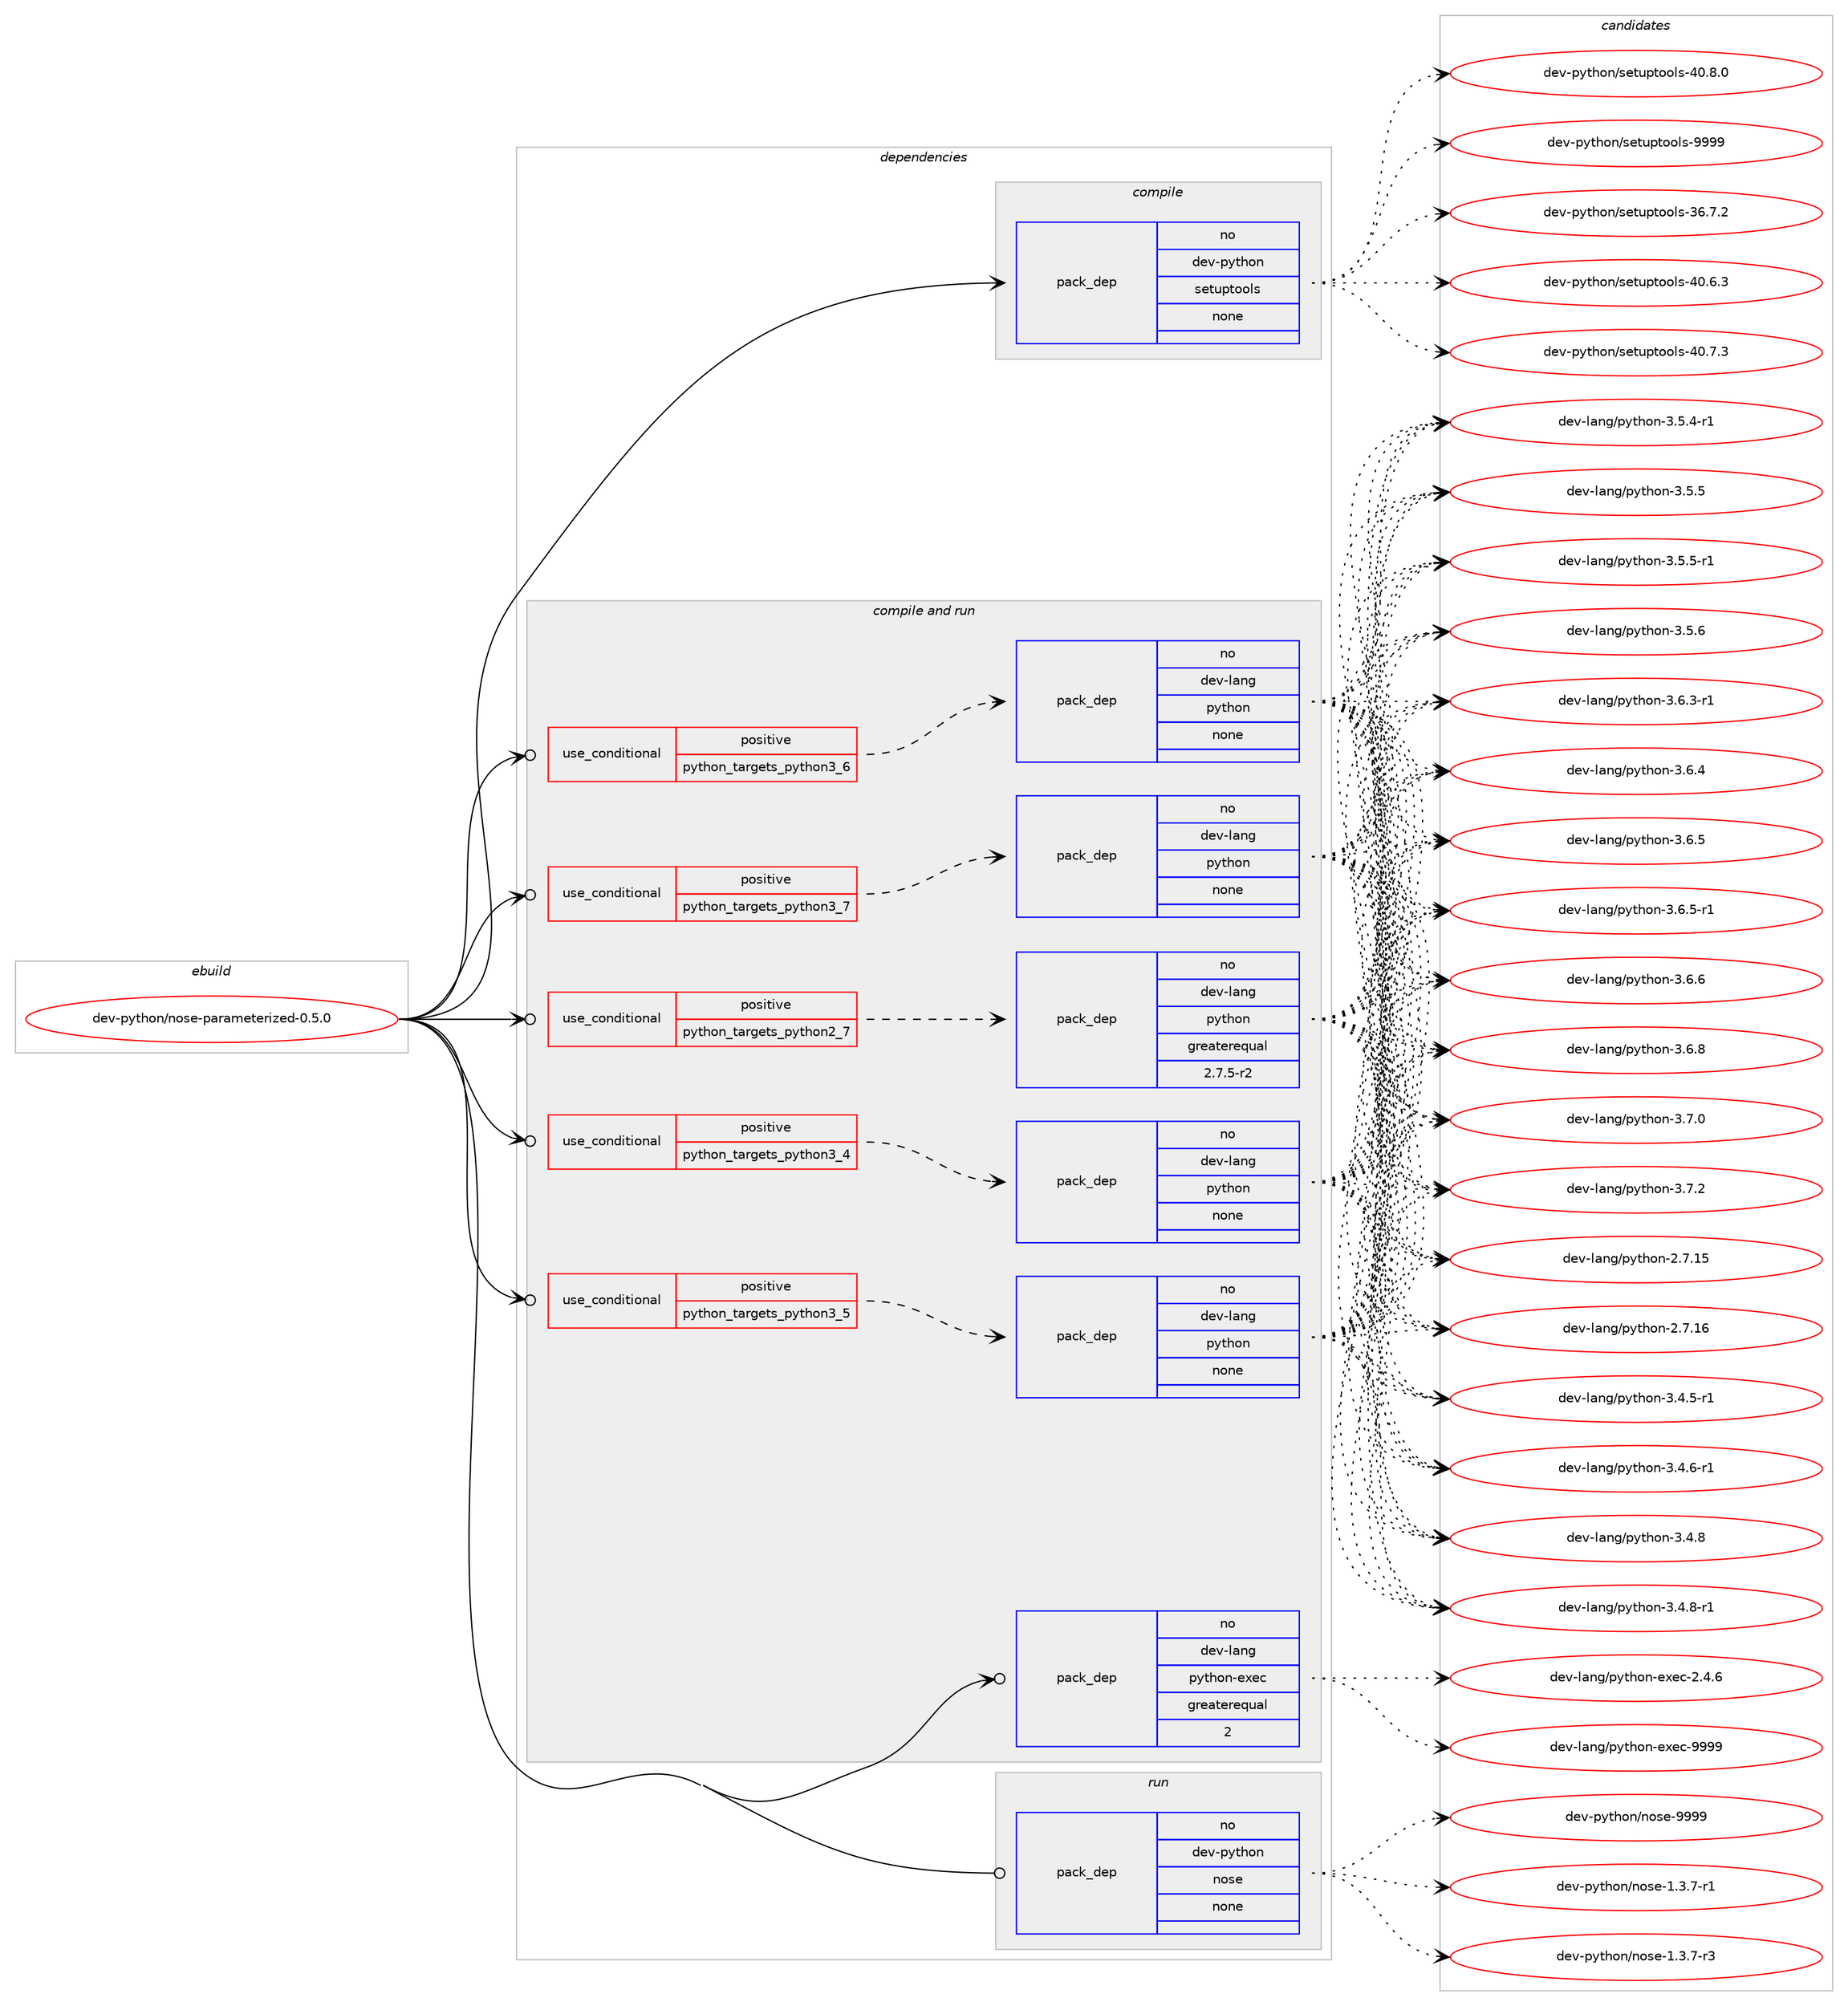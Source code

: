digraph prolog {

# *************
# Graph options
# *************

newrank=true;
concentrate=true;
compound=true;
graph [rankdir=LR,fontname=Helvetica,fontsize=10,ranksep=1.5];#, ranksep=2.5, nodesep=0.2];
edge  [arrowhead=vee];
node  [fontname=Helvetica,fontsize=10];

# **********
# The ebuild
# **********

subgraph cluster_leftcol {
color=gray;
rank=same;
label=<<i>ebuild</i>>;
id [label="dev-python/nose-parameterized-0.5.0", color=red, width=4, href="../dev-python/nose-parameterized-0.5.0.svg"];
}

# ****************
# The dependencies
# ****************

subgraph cluster_midcol {
color=gray;
label=<<i>dependencies</i>>;
subgraph cluster_compile {
fillcolor="#eeeeee";
style=filled;
label=<<i>compile</i>>;
subgraph pack1019498 {
dependency1420977 [label=<<TABLE BORDER="0" CELLBORDER="1" CELLSPACING="0" CELLPADDING="4" WIDTH="220"><TR><TD ROWSPAN="6" CELLPADDING="30">pack_dep</TD></TR><TR><TD WIDTH="110">no</TD></TR><TR><TD>dev-python</TD></TR><TR><TD>setuptools</TD></TR><TR><TD>none</TD></TR><TR><TD></TD></TR></TABLE>>, shape=none, color=blue];
}
id:e -> dependency1420977:w [weight=20,style="solid",arrowhead="vee"];
}
subgraph cluster_compileandrun {
fillcolor="#eeeeee";
style=filled;
label=<<i>compile and run</i>>;
subgraph cond378202 {
dependency1420978 [label=<<TABLE BORDER="0" CELLBORDER="1" CELLSPACING="0" CELLPADDING="4"><TR><TD ROWSPAN="3" CELLPADDING="10">use_conditional</TD></TR><TR><TD>positive</TD></TR><TR><TD>python_targets_python2_7</TD></TR></TABLE>>, shape=none, color=red];
subgraph pack1019499 {
dependency1420979 [label=<<TABLE BORDER="0" CELLBORDER="1" CELLSPACING="0" CELLPADDING="4" WIDTH="220"><TR><TD ROWSPAN="6" CELLPADDING="30">pack_dep</TD></TR><TR><TD WIDTH="110">no</TD></TR><TR><TD>dev-lang</TD></TR><TR><TD>python</TD></TR><TR><TD>greaterequal</TD></TR><TR><TD>2.7.5-r2</TD></TR></TABLE>>, shape=none, color=blue];
}
dependency1420978:e -> dependency1420979:w [weight=20,style="dashed",arrowhead="vee"];
}
id:e -> dependency1420978:w [weight=20,style="solid",arrowhead="odotvee"];
subgraph cond378203 {
dependency1420980 [label=<<TABLE BORDER="0" CELLBORDER="1" CELLSPACING="0" CELLPADDING="4"><TR><TD ROWSPAN="3" CELLPADDING="10">use_conditional</TD></TR><TR><TD>positive</TD></TR><TR><TD>python_targets_python3_4</TD></TR></TABLE>>, shape=none, color=red];
subgraph pack1019500 {
dependency1420981 [label=<<TABLE BORDER="0" CELLBORDER="1" CELLSPACING="0" CELLPADDING="4" WIDTH="220"><TR><TD ROWSPAN="6" CELLPADDING="30">pack_dep</TD></TR><TR><TD WIDTH="110">no</TD></TR><TR><TD>dev-lang</TD></TR><TR><TD>python</TD></TR><TR><TD>none</TD></TR><TR><TD></TD></TR></TABLE>>, shape=none, color=blue];
}
dependency1420980:e -> dependency1420981:w [weight=20,style="dashed",arrowhead="vee"];
}
id:e -> dependency1420980:w [weight=20,style="solid",arrowhead="odotvee"];
subgraph cond378204 {
dependency1420982 [label=<<TABLE BORDER="0" CELLBORDER="1" CELLSPACING="0" CELLPADDING="4"><TR><TD ROWSPAN="3" CELLPADDING="10">use_conditional</TD></TR><TR><TD>positive</TD></TR><TR><TD>python_targets_python3_5</TD></TR></TABLE>>, shape=none, color=red];
subgraph pack1019501 {
dependency1420983 [label=<<TABLE BORDER="0" CELLBORDER="1" CELLSPACING="0" CELLPADDING="4" WIDTH="220"><TR><TD ROWSPAN="6" CELLPADDING="30">pack_dep</TD></TR><TR><TD WIDTH="110">no</TD></TR><TR><TD>dev-lang</TD></TR><TR><TD>python</TD></TR><TR><TD>none</TD></TR><TR><TD></TD></TR></TABLE>>, shape=none, color=blue];
}
dependency1420982:e -> dependency1420983:w [weight=20,style="dashed",arrowhead="vee"];
}
id:e -> dependency1420982:w [weight=20,style="solid",arrowhead="odotvee"];
subgraph cond378205 {
dependency1420984 [label=<<TABLE BORDER="0" CELLBORDER="1" CELLSPACING="0" CELLPADDING="4"><TR><TD ROWSPAN="3" CELLPADDING="10">use_conditional</TD></TR><TR><TD>positive</TD></TR><TR><TD>python_targets_python3_6</TD></TR></TABLE>>, shape=none, color=red];
subgraph pack1019502 {
dependency1420985 [label=<<TABLE BORDER="0" CELLBORDER="1" CELLSPACING="0" CELLPADDING="4" WIDTH="220"><TR><TD ROWSPAN="6" CELLPADDING="30">pack_dep</TD></TR><TR><TD WIDTH="110">no</TD></TR><TR><TD>dev-lang</TD></TR><TR><TD>python</TD></TR><TR><TD>none</TD></TR><TR><TD></TD></TR></TABLE>>, shape=none, color=blue];
}
dependency1420984:e -> dependency1420985:w [weight=20,style="dashed",arrowhead="vee"];
}
id:e -> dependency1420984:w [weight=20,style="solid",arrowhead="odotvee"];
subgraph cond378206 {
dependency1420986 [label=<<TABLE BORDER="0" CELLBORDER="1" CELLSPACING="0" CELLPADDING="4"><TR><TD ROWSPAN="3" CELLPADDING="10">use_conditional</TD></TR><TR><TD>positive</TD></TR><TR><TD>python_targets_python3_7</TD></TR></TABLE>>, shape=none, color=red];
subgraph pack1019503 {
dependency1420987 [label=<<TABLE BORDER="0" CELLBORDER="1" CELLSPACING="0" CELLPADDING="4" WIDTH="220"><TR><TD ROWSPAN="6" CELLPADDING="30">pack_dep</TD></TR><TR><TD WIDTH="110">no</TD></TR><TR><TD>dev-lang</TD></TR><TR><TD>python</TD></TR><TR><TD>none</TD></TR><TR><TD></TD></TR></TABLE>>, shape=none, color=blue];
}
dependency1420986:e -> dependency1420987:w [weight=20,style="dashed",arrowhead="vee"];
}
id:e -> dependency1420986:w [weight=20,style="solid",arrowhead="odotvee"];
subgraph pack1019504 {
dependency1420988 [label=<<TABLE BORDER="0" CELLBORDER="1" CELLSPACING="0" CELLPADDING="4" WIDTH="220"><TR><TD ROWSPAN="6" CELLPADDING="30">pack_dep</TD></TR><TR><TD WIDTH="110">no</TD></TR><TR><TD>dev-lang</TD></TR><TR><TD>python-exec</TD></TR><TR><TD>greaterequal</TD></TR><TR><TD>2</TD></TR></TABLE>>, shape=none, color=blue];
}
id:e -> dependency1420988:w [weight=20,style="solid",arrowhead="odotvee"];
}
subgraph cluster_run {
fillcolor="#eeeeee";
style=filled;
label=<<i>run</i>>;
subgraph pack1019505 {
dependency1420989 [label=<<TABLE BORDER="0" CELLBORDER="1" CELLSPACING="0" CELLPADDING="4" WIDTH="220"><TR><TD ROWSPAN="6" CELLPADDING="30">pack_dep</TD></TR><TR><TD WIDTH="110">no</TD></TR><TR><TD>dev-python</TD></TR><TR><TD>nose</TD></TR><TR><TD>none</TD></TR><TR><TD></TD></TR></TABLE>>, shape=none, color=blue];
}
id:e -> dependency1420989:w [weight=20,style="solid",arrowhead="odot"];
}
}

# **************
# The candidates
# **************

subgraph cluster_choices {
rank=same;
color=gray;
label=<<i>candidates</i>>;

subgraph choice1019498 {
color=black;
nodesep=1;
choice100101118451121211161041111104711510111611711211611111110811545515446554650 [label="dev-python/setuptools-36.7.2", color=red, width=4,href="../dev-python/setuptools-36.7.2.svg"];
choice100101118451121211161041111104711510111611711211611111110811545524846544651 [label="dev-python/setuptools-40.6.3", color=red, width=4,href="../dev-python/setuptools-40.6.3.svg"];
choice100101118451121211161041111104711510111611711211611111110811545524846554651 [label="dev-python/setuptools-40.7.3", color=red, width=4,href="../dev-python/setuptools-40.7.3.svg"];
choice100101118451121211161041111104711510111611711211611111110811545524846564648 [label="dev-python/setuptools-40.8.0", color=red, width=4,href="../dev-python/setuptools-40.8.0.svg"];
choice10010111845112121116104111110471151011161171121161111111081154557575757 [label="dev-python/setuptools-9999", color=red, width=4,href="../dev-python/setuptools-9999.svg"];
dependency1420977:e -> choice100101118451121211161041111104711510111611711211611111110811545515446554650:w [style=dotted,weight="100"];
dependency1420977:e -> choice100101118451121211161041111104711510111611711211611111110811545524846544651:w [style=dotted,weight="100"];
dependency1420977:e -> choice100101118451121211161041111104711510111611711211611111110811545524846554651:w [style=dotted,weight="100"];
dependency1420977:e -> choice100101118451121211161041111104711510111611711211611111110811545524846564648:w [style=dotted,weight="100"];
dependency1420977:e -> choice10010111845112121116104111110471151011161171121161111111081154557575757:w [style=dotted,weight="100"];
}
subgraph choice1019499 {
color=black;
nodesep=1;
choice10010111845108971101034711212111610411111045504655464953 [label="dev-lang/python-2.7.15", color=red, width=4,href="../dev-lang/python-2.7.15.svg"];
choice10010111845108971101034711212111610411111045504655464954 [label="dev-lang/python-2.7.16", color=red, width=4,href="../dev-lang/python-2.7.16.svg"];
choice1001011184510897110103471121211161041111104551465246534511449 [label="dev-lang/python-3.4.5-r1", color=red, width=4,href="../dev-lang/python-3.4.5-r1.svg"];
choice1001011184510897110103471121211161041111104551465246544511449 [label="dev-lang/python-3.4.6-r1", color=red, width=4,href="../dev-lang/python-3.4.6-r1.svg"];
choice100101118451089711010347112121116104111110455146524656 [label="dev-lang/python-3.4.8", color=red, width=4,href="../dev-lang/python-3.4.8.svg"];
choice1001011184510897110103471121211161041111104551465246564511449 [label="dev-lang/python-3.4.8-r1", color=red, width=4,href="../dev-lang/python-3.4.8-r1.svg"];
choice1001011184510897110103471121211161041111104551465346524511449 [label="dev-lang/python-3.5.4-r1", color=red, width=4,href="../dev-lang/python-3.5.4-r1.svg"];
choice100101118451089711010347112121116104111110455146534653 [label="dev-lang/python-3.5.5", color=red, width=4,href="../dev-lang/python-3.5.5.svg"];
choice1001011184510897110103471121211161041111104551465346534511449 [label="dev-lang/python-3.5.5-r1", color=red, width=4,href="../dev-lang/python-3.5.5-r1.svg"];
choice100101118451089711010347112121116104111110455146534654 [label="dev-lang/python-3.5.6", color=red, width=4,href="../dev-lang/python-3.5.6.svg"];
choice1001011184510897110103471121211161041111104551465446514511449 [label="dev-lang/python-3.6.3-r1", color=red, width=4,href="../dev-lang/python-3.6.3-r1.svg"];
choice100101118451089711010347112121116104111110455146544652 [label="dev-lang/python-3.6.4", color=red, width=4,href="../dev-lang/python-3.6.4.svg"];
choice100101118451089711010347112121116104111110455146544653 [label="dev-lang/python-3.6.5", color=red, width=4,href="../dev-lang/python-3.6.5.svg"];
choice1001011184510897110103471121211161041111104551465446534511449 [label="dev-lang/python-3.6.5-r1", color=red, width=4,href="../dev-lang/python-3.6.5-r1.svg"];
choice100101118451089711010347112121116104111110455146544654 [label="dev-lang/python-3.6.6", color=red, width=4,href="../dev-lang/python-3.6.6.svg"];
choice100101118451089711010347112121116104111110455146544656 [label="dev-lang/python-3.6.8", color=red, width=4,href="../dev-lang/python-3.6.8.svg"];
choice100101118451089711010347112121116104111110455146554648 [label="dev-lang/python-3.7.0", color=red, width=4,href="../dev-lang/python-3.7.0.svg"];
choice100101118451089711010347112121116104111110455146554650 [label="dev-lang/python-3.7.2", color=red, width=4,href="../dev-lang/python-3.7.2.svg"];
dependency1420979:e -> choice10010111845108971101034711212111610411111045504655464953:w [style=dotted,weight="100"];
dependency1420979:e -> choice10010111845108971101034711212111610411111045504655464954:w [style=dotted,weight="100"];
dependency1420979:e -> choice1001011184510897110103471121211161041111104551465246534511449:w [style=dotted,weight="100"];
dependency1420979:e -> choice1001011184510897110103471121211161041111104551465246544511449:w [style=dotted,weight="100"];
dependency1420979:e -> choice100101118451089711010347112121116104111110455146524656:w [style=dotted,weight="100"];
dependency1420979:e -> choice1001011184510897110103471121211161041111104551465246564511449:w [style=dotted,weight="100"];
dependency1420979:e -> choice1001011184510897110103471121211161041111104551465346524511449:w [style=dotted,weight="100"];
dependency1420979:e -> choice100101118451089711010347112121116104111110455146534653:w [style=dotted,weight="100"];
dependency1420979:e -> choice1001011184510897110103471121211161041111104551465346534511449:w [style=dotted,weight="100"];
dependency1420979:e -> choice100101118451089711010347112121116104111110455146534654:w [style=dotted,weight="100"];
dependency1420979:e -> choice1001011184510897110103471121211161041111104551465446514511449:w [style=dotted,weight="100"];
dependency1420979:e -> choice100101118451089711010347112121116104111110455146544652:w [style=dotted,weight="100"];
dependency1420979:e -> choice100101118451089711010347112121116104111110455146544653:w [style=dotted,weight="100"];
dependency1420979:e -> choice1001011184510897110103471121211161041111104551465446534511449:w [style=dotted,weight="100"];
dependency1420979:e -> choice100101118451089711010347112121116104111110455146544654:w [style=dotted,weight="100"];
dependency1420979:e -> choice100101118451089711010347112121116104111110455146544656:w [style=dotted,weight="100"];
dependency1420979:e -> choice100101118451089711010347112121116104111110455146554648:w [style=dotted,weight="100"];
dependency1420979:e -> choice100101118451089711010347112121116104111110455146554650:w [style=dotted,weight="100"];
}
subgraph choice1019500 {
color=black;
nodesep=1;
choice10010111845108971101034711212111610411111045504655464953 [label="dev-lang/python-2.7.15", color=red, width=4,href="../dev-lang/python-2.7.15.svg"];
choice10010111845108971101034711212111610411111045504655464954 [label="dev-lang/python-2.7.16", color=red, width=4,href="../dev-lang/python-2.7.16.svg"];
choice1001011184510897110103471121211161041111104551465246534511449 [label="dev-lang/python-3.4.5-r1", color=red, width=4,href="../dev-lang/python-3.4.5-r1.svg"];
choice1001011184510897110103471121211161041111104551465246544511449 [label="dev-lang/python-3.4.6-r1", color=red, width=4,href="../dev-lang/python-3.4.6-r1.svg"];
choice100101118451089711010347112121116104111110455146524656 [label="dev-lang/python-3.4.8", color=red, width=4,href="../dev-lang/python-3.4.8.svg"];
choice1001011184510897110103471121211161041111104551465246564511449 [label="dev-lang/python-3.4.8-r1", color=red, width=4,href="../dev-lang/python-3.4.8-r1.svg"];
choice1001011184510897110103471121211161041111104551465346524511449 [label="dev-lang/python-3.5.4-r1", color=red, width=4,href="../dev-lang/python-3.5.4-r1.svg"];
choice100101118451089711010347112121116104111110455146534653 [label="dev-lang/python-3.5.5", color=red, width=4,href="../dev-lang/python-3.5.5.svg"];
choice1001011184510897110103471121211161041111104551465346534511449 [label="dev-lang/python-3.5.5-r1", color=red, width=4,href="../dev-lang/python-3.5.5-r1.svg"];
choice100101118451089711010347112121116104111110455146534654 [label="dev-lang/python-3.5.6", color=red, width=4,href="../dev-lang/python-3.5.6.svg"];
choice1001011184510897110103471121211161041111104551465446514511449 [label="dev-lang/python-3.6.3-r1", color=red, width=4,href="../dev-lang/python-3.6.3-r1.svg"];
choice100101118451089711010347112121116104111110455146544652 [label="dev-lang/python-3.6.4", color=red, width=4,href="../dev-lang/python-3.6.4.svg"];
choice100101118451089711010347112121116104111110455146544653 [label="dev-lang/python-3.6.5", color=red, width=4,href="../dev-lang/python-3.6.5.svg"];
choice1001011184510897110103471121211161041111104551465446534511449 [label="dev-lang/python-3.6.5-r1", color=red, width=4,href="../dev-lang/python-3.6.5-r1.svg"];
choice100101118451089711010347112121116104111110455146544654 [label="dev-lang/python-3.6.6", color=red, width=4,href="../dev-lang/python-3.6.6.svg"];
choice100101118451089711010347112121116104111110455146544656 [label="dev-lang/python-3.6.8", color=red, width=4,href="../dev-lang/python-3.6.8.svg"];
choice100101118451089711010347112121116104111110455146554648 [label="dev-lang/python-3.7.0", color=red, width=4,href="../dev-lang/python-3.7.0.svg"];
choice100101118451089711010347112121116104111110455146554650 [label="dev-lang/python-3.7.2", color=red, width=4,href="../dev-lang/python-3.7.2.svg"];
dependency1420981:e -> choice10010111845108971101034711212111610411111045504655464953:w [style=dotted,weight="100"];
dependency1420981:e -> choice10010111845108971101034711212111610411111045504655464954:w [style=dotted,weight="100"];
dependency1420981:e -> choice1001011184510897110103471121211161041111104551465246534511449:w [style=dotted,weight="100"];
dependency1420981:e -> choice1001011184510897110103471121211161041111104551465246544511449:w [style=dotted,weight="100"];
dependency1420981:e -> choice100101118451089711010347112121116104111110455146524656:w [style=dotted,weight="100"];
dependency1420981:e -> choice1001011184510897110103471121211161041111104551465246564511449:w [style=dotted,weight="100"];
dependency1420981:e -> choice1001011184510897110103471121211161041111104551465346524511449:w [style=dotted,weight="100"];
dependency1420981:e -> choice100101118451089711010347112121116104111110455146534653:w [style=dotted,weight="100"];
dependency1420981:e -> choice1001011184510897110103471121211161041111104551465346534511449:w [style=dotted,weight="100"];
dependency1420981:e -> choice100101118451089711010347112121116104111110455146534654:w [style=dotted,weight="100"];
dependency1420981:e -> choice1001011184510897110103471121211161041111104551465446514511449:w [style=dotted,weight="100"];
dependency1420981:e -> choice100101118451089711010347112121116104111110455146544652:w [style=dotted,weight="100"];
dependency1420981:e -> choice100101118451089711010347112121116104111110455146544653:w [style=dotted,weight="100"];
dependency1420981:e -> choice1001011184510897110103471121211161041111104551465446534511449:w [style=dotted,weight="100"];
dependency1420981:e -> choice100101118451089711010347112121116104111110455146544654:w [style=dotted,weight="100"];
dependency1420981:e -> choice100101118451089711010347112121116104111110455146544656:w [style=dotted,weight="100"];
dependency1420981:e -> choice100101118451089711010347112121116104111110455146554648:w [style=dotted,weight="100"];
dependency1420981:e -> choice100101118451089711010347112121116104111110455146554650:w [style=dotted,weight="100"];
}
subgraph choice1019501 {
color=black;
nodesep=1;
choice10010111845108971101034711212111610411111045504655464953 [label="dev-lang/python-2.7.15", color=red, width=4,href="../dev-lang/python-2.7.15.svg"];
choice10010111845108971101034711212111610411111045504655464954 [label="dev-lang/python-2.7.16", color=red, width=4,href="../dev-lang/python-2.7.16.svg"];
choice1001011184510897110103471121211161041111104551465246534511449 [label="dev-lang/python-3.4.5-r1", color=red, width=4,href="../dev-lang/python-3.4.5-r1.svg"];
choice1001011184510897110103471121211161041111104551465246544511449 [label="dev-lang/python-3.4.6-r1", color=red, width=4,href="../dev-lang/python-3.4.6-r1.svg"];
choice100101118451089711010347112121116104111110455146524656 [label="dev-lang/python-3.4.8", color=red, width=4,href="../dev-lang/python-3.4.8.svg"];
choice1001011184510897110103471121211161041111104551465246564511449 [label="dev-lang/python-3.4.8-r1", color=red, width=4,href="../dev-lang/python-3.4.8-r1.svg"];
choice1001011184510897110103471121211161041111104551465346524511449 [label="dev-lang/python-3.5.4-r1", color=red, width=4,href="../dev-lang/python-3.5.4-r1.svg"];
choice100101118451089711010347112121116104111110455146534653 [label="dev-lang/python-3.5.5", color=red, width=4,href="../dev-lang/python-3.5.5.svg"];
choice1001011184510897110103471121211161041111104551465346534511449 [label="dev-lang/python-3.5.5-r1", color=red, width=4,href="../dev-lang/python-3.5.5-r1.svg"];
choice100101118451089711010347112121116104111110455146534654 [label="dev-lang/python-3.5.6", color=red, width=4,href="../dev-lang/python-3.5.6.svg"];
choice1001011184510897110103471121211161041111104551465446514511449 [label="dev-lang/python-3.6.3-r1", color=red, width=4,href="../dev-lang/python-3.6.3-r1.svg"];
choice100101118451089711010347112121116104111110455146544652 [label="dev-lang/python-3.6.4", color=red, width=4,href="../dev-lang/python-3.6.4.svg"];
choice100101118451089711010347112121116104111110455146544653 [label="dev-lang/python-3.6.5", color=red, width=4,href="../dev-lang/python-3.6.5.svg"];
choice1001011184510897110103471121211161041111104551465446534511449 [label="dev-lang/python-3.6.5-r1", color=red, width=4,href="../dev-lang/python-3.6.5-r1.svg"];
choice100101118451089711010347112121116104111110455146544654 [label="dev-lang/python-3.6.6", color=red, width=4,href="../dev-lang/python-3.6.6.svg"];
choice100101118451089711010347112121116104111110455146544656 [label="dev-lang/python-3.6.8", color=red, width=4,href="../dev-lang/python-3.6.8.svg"];
choice100101118451089711010347112121116104111110455146554648 [label="dev-lang/python-3.7.0", color=red, width=4,href="../dev-lang/python-3.7.0.svg"];
choice100101118451089711010347112121116104111110455146554650 [label="dev-lang/python-3.7.2", color=red, width=4,href="../dev-lang/python-3.7.2.svg"];
dependency1420983:e -> choice10010111845108971101034711212111610411111045504655464953:w [style=dotted,weight="100"];
dependency1420983:e -> choice10010111845108971101034711212111610411111045504655464954:w [style=dotted,weight="100"];
dependency1420983:e -> choice1001011184510897110103471121211161041111104551465246534511449:w [style=dotted,weight="100"];
dependency1420983:e -> choice1001011184510897110103471121211161041111104551465246544511449:w [style=dotted,weight="100"];
dependency1420983:e -> choice100101118451089711010347112121116104111110455146524656:w [style=dotted,weight="100"];
dependency1420983:e -> choice1001011184510897110103471121211161041111104551465246564511449:w [style=dotted,weight="100"];
dependency1420983:e -> choice1001011184510897110103471121211161041111104551465346524511449:w [style=dotted,weight="100"];
dependency1420983:e -> choice100101118451089711010347112121116104111110455146534653:w [style=dotted,weight="100"];
dependency1420983:e -> choice1001011184510897110103471121211161041111104551465346534511449:w [style=dotted,weight="100"];
dependency1420983:e -> choice100101118451089711010347112121116104111110455146534654:w [style=dotted,weight="100"];
dependency1420983:e -> choice1001011184510897110103471121211161041111104551465446514511449:w [style=dotted,weight="100"];
dependency1420983:e -> choice100101118451089711010347112121116104111110455146544652:w [style=dotted,weight="100"];
dependency1420983:e -> choice100101118451089711010347112121116104111110455146544653:w [style=dotted,weight="100"];
dependency1420983:e -> choice1001011184510897110103471121211161041111104551465446534511449:w [style=dotted,weight="100"];
dependency1420983:e -> choice100101118451089711010347112121116104111110455146544654:w [style=dotted,weight="100"];
dependency1420983:e -> choice100101118451089711010347112121116104111110455146544656:w [style=dotted,weight="100"];
dependency1420983:e -> choice100101118451089711010347112121116104111110455146554648:w [style=dotted,weight="100"];
dependency1420983:e -> choice100101118451089711010347112121116104111110455146554650:w [style=dotted,weight="100"];
}
subgraph choice1019502 {
color=black;
nodesep=1;
choice10010111845108971101034711212111610411111045504655464953 [label="dev-lang/python-2.7.15", color=red, width=4,href="../dev-lang/python-2.7.15.svg"];
choice10010111845108971101034711212111610411111045504655464954 [label="dev-lang/python-2.7.16", color=red, width=4,href="../dev-lang/python-2.7.16.svg"];
choice1001011184510897110103471121211161041111104551465246534511449 [label="dev-lang/python-3.4.5-r1", color=red, width=4,href="../dev-lang/python-3.4.5-r1.svg"];
choice1001011184510897110103471121211161041111104551465246544511449 [label="dev-lang/python-3.4.6-r1", color=red, width=4,href="../dev-lang/python-3.4.6-r1.svg"];
choice100101118451089711010347112121116104111110455146524656 [label="dev-lang/python-3.4.8", color=red, width=4,href="../dev-lang/python-3.4.8.svg"];
choice1001011184510897110103471121211161041111104551465246564511449 [label="dev-lang/python-3.4.8-r1", color=red, width=4,href="../dev-lang/python-3.4.8-r1.svg"];
choice1001011184510897110103471121211161041111104551465346524511449 [label="dev-lang/python-3.5.4-r1", color=red, width=4,href="../dev-lang/python-3.5.4-r1.svg"];
choice100101118451089711010347112121116104111110455146534653 [label="dev-lang/python-3.5.5", color=red, width=4,href="../dev-lang/python-3.5.5.svg"];
choice1001011184510897110103471121211161041111104551465346534511449 [label="dev-lang/python-3.5.5-r1", color=red, width=4,href="../dev-lang/python-3.5.5-r1.svg"];
choice100101118451089711010347112121116104111110455146534654 [label="dev-lang/python-3.5.6", color=red, width=4,href="../dev-lang/python-3.5.6.svg"];
choice1001011184510897110103471121211161041111104551465446514511449 [label="dev-lang/python-3.6.3-r1", color=red, width=4,href="../dev-lang/python-3.6.3-r1.svg"];
choice100101118451089711010347112121116104111110455146544652 [label="dev-lang/python-3.6.4", color=red, width=4,href="../dev-lang/python-3.6.4.svg"];
choice100101118451089711010347112121116104111110455146544653 [label="dev-lang/python-3.6.5", color=red, width=4,href="../dev-lang/python-3.6.5.svg"];
choice1001011184510897110103471121211161041111104551465446534511449 [label="dev-lang/python-3.6.5-r1", color=red, width=4,href="../dev-lang/python-3.6.5-r1.svg"];
choice100101118451089711010347112121116104111110455146544654 [label="dev-lang/python-3.6.6", color=red, width=4,href="../dev-lang/python-3.6.6.svg"];
choice100101118451089711010347112121116104111110455146544656 [label="dev-lang/python-3.6.8", color=red, width=4,href="../dev-lang/python-3.6.8.svg"];
choice100101118451089711010347112121116104111110455146554648 [label="dev-lang/python-3.7.0", color=red, width=4,href="../dev-lang/python-3.7.0.svg"];
choice100101118451089711010347112121116104111110455146554650 [label="dev-lang/python-3.7.2", color=red, width=4,href="../dev-lang/python-3.7.2.svg"];
dependency1420985:e -> choice10010111845108971101034711212111610411111045504655464953:w [style=dotted,weight="100"];
dependency1420985:e -> choice10010111845108971101034711212111610411111045504655464954:w [style=dotted,weight="100"];
dependency1420985:e -> choice1001011184510897110103471121211161041111104551465246534511449:w [style=dotted,weight="100"];
dependency1420985:e -> choice1001011184510897110103471121211161041111104551465246544511449:w [style=dotted,weight="100"];
dependency1420985:e -> choice100101118451089711010347112121116104111110455146524656:w [style=dotted,weight="100"];
dependency1420985:e -> choice1001011184510897110103471121211161041111104551465246564511449:w [style=dotted,weight="100"];
dependency1420985:e -> choice1001011184510897110103471121211161041111104551465346524511449:w [style=dotted,weight="100"];
dependency1420985:e -> choice100101118451089711010347112121116104111110455146534653:w [style=dotted,weight="100"];
dependency1420985:e -> choice1001011184510897110103471121211161041111104551465346534511449:w [style=dotted,weight="100"];
dependency1420985:e -> choice100101118451089711010347112121116104111110455146534654:w [style=dotted,weight="100"];
dependency1420985:e -> choice1001011184510897110103471121211161041111104551465446514511449:w [style=dotted,weight="100"];
dependency1420985:e -> choice100101118451089711010347112121116104111110455146544652:w [style=dotted,weight="100"];
dependency1420985:e -> choice100101118451089711010347112121116104111110455146544653:w [style=dotted,weight="100"];
dependency1420985:e -> choice1001011184510897110103471121211161041111104551465446534511449:w [style=dotted,weight="100"];
dependency1420985:e -> choice100101118451089711010347112121116104111110455146544654:w [style=dotted,weight="100"];
dependency1420985:e -> choice100101118451089711010347112121116104111110455146544656:w [style=dotted,weight="100"];
dependency1420985:e -> choice100101118451089711010347112121116104111110455146554648:w [style=dotted,weight="100"];
dependency1420985:e -> choice100101118451089711010347112121116104111110455146554650:w [style=dotted,weight="100"];
}
subgraph choice1019503 {
color=black;
nodesep=1;
choice10010111845108971101034711212111610411111045504655464953 [label="dev-lang/python-2.7.15", color=red, width=4,href="../dev-lang/python-2.7.15.svg"];
choice10010111845108971101034711212111610411111045504655464954 [label="dev-lang/python-2.7.16", color=red, width=4,href="../dev-lang/python-2.7.16.svg"];
choice1001011184510897110103471121211161041111104551465246534511449 [label="dev-lang/python-3.4.5-r1", color=red, width=4,href="../dev-lang/python-3.4.5-r1.svg"];
choice1001011184510897110103471121211161041111104551465246544511449 [label="dev-lang/python-3.4.6-r1", color=red, width=4,href="../dev-lang/python-3.4.6-r1.svg"];
choice100101118451089711010347112121116104111110455146524656 [label="dev-lang/python-3.4.8", color=red, width=4,href="../dev-lang/python-3.4.8.svg"];
choice1001011184510897110103471121211161041111104551465246564511449 [label="dev-lang/python-3.4.8-r1", color=red, width=4,href="../dev-lang/python-3.4.8-r1.svg"];
choice1001011184510897110103471121211161041111104551465346524511449 [label="dev-lang/python-3.5.4-r1", color=red, width=4,href="../dev-lang/python-3.5.4-r1.svg"];
choice100101118451089711010347112121116104111110455146534653 [label="dev-lang/python-3.5.5", color=red, width=4,href="../dev-lang/python-3.5.5.svg"];
choice1001011184510897110103471121211161041111104551465346534511449 [label="dev-lang/python-3.5.5-r1", color=red, width=4,href="../dev-lang/python-3.5.5-r1.svg"];
choice100101118451089711010347112121116104111110455146534654 [label="dev-lang/python-3.5.6", color=red, width=4,href="../dev-lang/python-3.5.6.svg"];
choice1001011184510897110103471121211161041111104551465446514511449 [label="dev-lang/python-3.6.3-r1", color=red, width=4,href="../dev-lang/python-3.6.3-r1.svg"];
choice100101118451089711010347112121116104111110455146544652 [label="dev-lang/python-3.6.4", color=red, width=4,href="../dev-lang/python-3.6.4.svg"];
choice100101118451089711010347112121116104111110455146544653 [label="dev-lang/python-3.6.5", color=red, width=4,href="../dev-lang/python-3.6.5.svg"];
choice1001011184510897110103471121211161041111104551465446534511449 [label="dev-lang/python-3.6.5-r1", color=red, width=4,href="../dev-lang/python-3.6.5-r1.svg"];
choice100101118451089711010347112121116104111110455146544654 [label="dev-lang/python-3.6.6", color=red, width=4,href="../dev-lang/python-3.6.6.svg"];
choice100101118451089711010347112121116104111110455146544656 [label="dev-lang/python-3.6.8", color=red, width=4,href="../dev-lang/python-3.6.8.svg"];
choice100101118451089711010347112121116104111110455146554648 [label="dev-lang/python-3.7.0", color=red, width=4,href="../dev-lang/python-3.7.0.svg"];
choice100101118451089711010347112121116104111110455146554650 [label="dev-lang/python-3.7.2", color=red, width=4,href="../dev-lang/python-3.7.2.svg"];
dependency1420987:e -> choice10010111845108971101034711212111610411111045504655464953:w [style=dotted,weight="100"];
dependency1420987:e -> choice10010111845108971101034711212111610411111045504655464954:w [style=dotted,weight="100"];
dependency1420987:e -> choice1001011184510897110103471121211161041111104551465246534511449:w [style=dotted,weight="100"];
dependency1420987:e -> choice1001011184510897110103471121211161041111104551465246544511449:w [style=dotted,weight="100"];
dependency1420987:e -> choice100101118451089711010347112121116104111110455146524656:w [style=dotted,weight="100"];
dependency1420987:e -> choice1001011184510897110103471121211161041111104551465246564511449:w [style=dotted,weight="100"];
dependency1420987:e -> choice1001011184510897110103471121211161041111104551465346524511449:w [style=dotted,weight="100"];
dependency1420987:e -> choice100101118451089711010347112121116104111110455146534653:w [style=dotted,weight="100"];
dependency1420987:e -> choice1001011184510897110103471121211161041111104551465346534511449:w [style=dotted,weight="100"];
dependency1420987:e -> choice100101118451089711010347112121116104111110455146534654:w [style=dotted,weight="100"];
dependency1420987:e -> choice1001011184510897110103471121211161041111104551465446514511449:w [style=dotted,weight="100"];
dependency1420987:e -> choice100101118451089711010347112121116104111110455146544652:w [style=dotted,weight="100"];
dependency1420987:e -> choice100101118451089711010347112121116104111110455146544653:w [style=dotted,weight="100"];
dependency1420987:e -> choice1001011184510897110103471121211161041111104551465446534511449:w [style=dotted,weight="100"];
dependency1420987:e -> choice100101118451089711010347112121116104111110455146544654:w [style=dotted,weight="100"];
dependency1420987:e -> choice100101118451089711010347112121116104111110455146544656:w [style=dotted,weight="100"];
dependency1420987:e -> choice100101118451089711010347112121116104111110455146554648:w [style=dotted,weight="100"];
dependency1420987:e -> choice100101118451089711010347112121116104111110455146554650:w [style=dotted,weight="100"];
}
subgraph choice1019504 {
color=black;
nodesep=1;
choice1001011184510897110103471121211161041111104510112010199455046524654 [label="dev-lang/python-exec-2.4.6", color=red, width=4,href="../dev-lang/python-exec-2.4.6.svg"];
choice10010111845108971101034711212111610411111045101120101994557575757 [label="dev-lang/python-exec-9999", color=red, width=4,href="../dev-lang/python-exec-9999.svg"];
dependency1420988:e -> choice1001011184510897110103471121211161041111104510112010199455046524654:w [style=dotted,weight="100"];
dependency1420988:e -> choice10010111845108971101034711212111610411111045101120101994557575757:w [style=dotted,weight="100"];
}
subgraph choice1019505 {
color=black;
nodesep=1;
choice10010111845112121116104111110471101111151014549465146554511449 [label="dev-python/nose-1.3.7-r1", color=red, width=4,href="../dev-python/nose-1.3.7-r1.svg"];
choice10010111845112121116104111110471101111151014549465146554511451 [label="dev-python/nose-1.3.7-r3", color=red, width=4,href="../dev-python/nose-1.3.7-r3.svg"];
choice10010111845112121116104111110471101111151014557575757 [label="dev-python/nose-9999", color=red, width=4,href="../dev-python/nose-9999.svg"];
dependency1420989:e -> choice10010111845112121116104111110471101111151014549465146554511449:w [style=dotted,weight="100"];
dependency1420989:e -> choice10010111845112121116104111110471101111151014549465146554511451:w [style=dotted,weight="100"];
dependency1420989:e -> choice10010111845112121116104111110471101111151014557575757:w [style=dotted,weight="100"];
}
}

}
